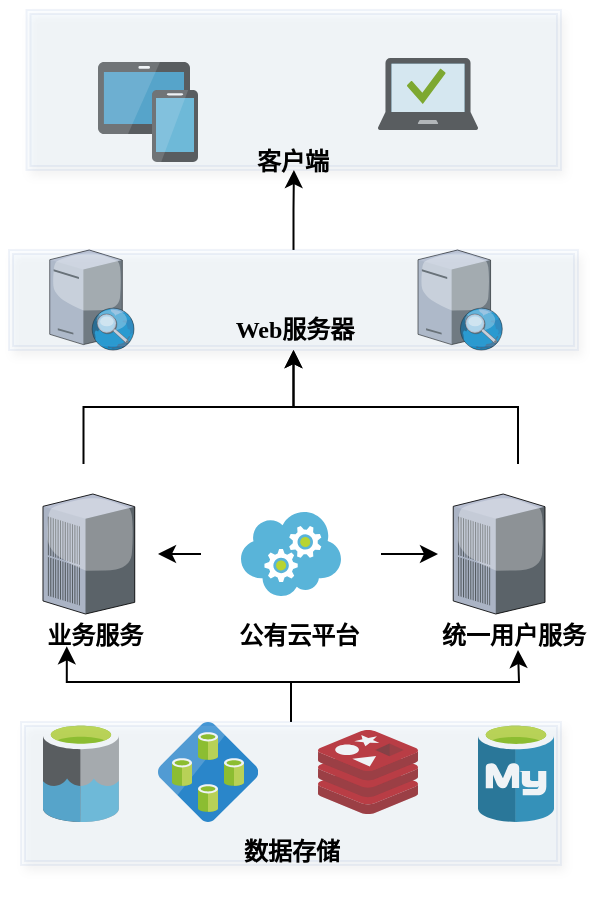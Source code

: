 <mxfile version="21.2.1" type="github">
  <diagram id="a45cf8ec-cd66-6f27-3ac3-be6e809c9e4a" name="Page-1">
    <mxGraphModel dx="1050" dy="573" grid="1" gridSize="10" guides="1" tooltips="1" connect="1" arrows="1" fold="1" page="1" pageScale="1" pageWidth="827" pageHeight="1169" background="#ffffff" math="0" shadow="0">
      <root>
        <mxCell id="0" />
        <mxCell id="1" parent="0" />
        <mxCell id="kGMbs64wiIHla8TMXnfR-173" value="" style="verticalLabelPosition=bottom;sketch=0;aspect=fixed;html=1;verticalAlign=top;strokeColor=none;align=center;outlineConnect=0;shape=mxgraph.citrix.edgesight_server;" vertex="1" parent="1">
          <mxGeometry x="165.87" y="130" width="42.5" height="50" as="geometry" />
        </mxCell>
        <mxCell id="kGMbs64wiIHla8TMXnfR-175" value="" style="verticalLabelPosition=bottom;sketch=0;aspect=fixed;html=1;verticalAlign=top;strokeColor=none;align=center;outlineConnect=0;shape=mxgraph.citrix.pbx_server;" vertex="1" parent="1">
          <mxGeometry x="162.49" y="252" width="45.88" height="60" as="geometry" />
        </mxCell>
        <mxCell id="kGMbs64wiIHla8TMXnfR-177" value="" style="image;sketch=0;aspect=fixed;html=1;points=[];align=center;fontSize=12;image=img/lib/mscae/Cache_Redis_Product.svg;" vertex="1" parent="1">
          <mxGeometry x="300" y="370" width="50" height="42" as="geometry" />
        </mxCell>
        <mxCell id="kGMbs64wiIHla8TMXnfR-178" value="" style="image;sketch=0;aspect=fixed;html=1;points=[];align=center;fontSize=12;image=img/lib/mscae/Azure_Database_for_MySQL_servers.svg;" vertex="1" parent="1">
          <mxGeometry x="380" y="366" width="38" height="50" as="geometry" />
        </mxCell>
        <mxCell id="kGMbs64wiIHla8TMXnfR-179" value="" style="image;sketch=0;aspect=fixed;html=1;points=[];align=center;fontSize=12;image=img/lib/mscae/Elastic_Database_Pools.svg;" vertex="1" parent="1">
          <mxGeometry x="220" y="366" width="50" height="50" as="geometry" />
        </mxCell>
        <mxCell id="kGMbs64wiIHla8TMXnfR-180" value="" style="image;sketch=0;aspect=fixed;html=1;points=[];align=center;fontSize=12;image=img/lib/mscae/Devices_Groups.svg;" vertex="1" parent="1">
          <mxGeometry x="190" y="36" width="50" height="50" as="geometry" />
        </mxCell>
        <mxCell id="kGMbs64wiIHla8TMXnfR-181" value="" style="image;sketch=0;aspect=fixed;html=1;points=[];align=center;fontSize=12;image=img/lib/mscae/Managed_Desktop.svg;" vertex="1" parent="1">
          <mxGeometry x="330" y="34" width="50" height="36" as="geometry" />
        </mxCell>
        <mxCell id="kGMbs64wiIHla8TMXnfR-183" value="" style="image;sketch=0;aspect=fixed;html=1;points=[];align=center;fontSize=12;image=img/lib/mscae/Data_Lake.svg;" vertex="1" parent="1">
          <mxGeometry x="162.49" y="366" width="38" height="50" as="geometry" />
        </mxCell>
        <mxCell id="kGMbs64wiIHla8TMXnfR-184" value="" style="image;sketch=0;aspect=fixed;html=1;points=[];align=center;fontSize=12;image=img/lib/mscae/Cloud_Services_Classic.svg;" vertex="1" parent="1">
          <mxGeometry x="261.5" y="261" width="50" height="42" as="geometry" />
        </mxCell>
        <mxCell id="kGMbs64wiIHla8TMXnfR-185" value="&lt;br&gt;&lt;br&gt;&lt;br&gt;&lt;br&gt;&lt;br&gt;&lt;b&gt;&lt;font face=&quot;Tahoma&quot;&gt;客户端&lt;/font&gt;&lt;/b&gt;" style="shape=ext;double=1;rounded=0;whiteSpace=wrap;html=1;shadow=1;opacity=10;fillColor=#dae8fc;strokeColor=#6c8ebf;labelBackgroundColor=none;" vertex="1" parent="1">
          <mxGeometry x="154.25" y="10" width="267.25" height="80" as="geometry" />
        </mxCell>
        <mxCell id="kGMbs64wiIHla8TMXnfR-186" value="" style="verticalLabelPosition=bottom;sketch=0;aspect=fixed;html=1;verticalAlign=top;strokeColor=none;align=center;outlineConnect=0;shape=mxgraph.citrix.edgesight_server;" vertex="1" parent="1">
          <mxGeometry x="350" y="130" width="42.5" height="50" as="geometry" />
        </mxCell>
        <mxCell id="kGMbs64wiIHla8TMXnfR-212" value="" style="edgeStyle=orthogonalEdgeStyle;rounded=0;orthogonalLoop=1;jettySize=auto;html=1;" edge="1" parent="1" source="kGMbs64wiIHla8TMXnfR-187" target="kGMbs64wiIHla8TMXnfR-185">
          <mxGeometry relative="1" as="geometry" />
        </mxCell>
        <mxCell id="kGMbs64wiIHla8TMXnfR-187" value="&lt;br&gt;&lt;br&gt;&lt;font face=&quot;Tahoma&quot;&gt;&lt;b&gt;Web服务器&lt;/b&gt;&lt;/font&gt;" style="shape=ext;double=1;rounded=0;whiteSpace=wrap;html=1;shadow=1;opacity=10;fillColor=#dae8fc;strokeColor=#6c8ebf;labelBackgroundColor=none;" vertex="1" parent="1">
          <mxGeometry x="145.5" y="130" width="284.5" height="50" as="geometry" />
        </mxCell>
        <mxCell id="kGMbs64wiIHla8TMXnfR-188" value="" style="verticalLabelPosition=bottom;sketch=0;aspect=fixed;html=1;verticalAlign=top;strokeColor=none;align=center;outlineConnect=0;shape=mxgraph.citrix.pbx_server;" vertex="1" parent="1">
          <mxGeometry x="367.62" y="252" width="45.88" height="60" as="geometry" />
        </mxCell>
        <mxCell id="kGMbs64wiIHla8TMXnfR-213" value="" style="edgeStyle=orthogonalEdgeStyle;rounded=0;orthogonalLoop=1;jettySize=auto;html=1;" edge="1" parent="1" source="kGMbs64wiIHla8TMXnfR-191" target="kGMbs64wiIHla8TMXnfR-187">
          <mxGeometry relative="1" as="geometry" />
        </mxCell>
        <mxCell id="kGMbs64wiIHla8TMXnfR-191" value="&lt;br&gt;&lt;br&gt;&lt;br&gt;&lt;br&gt;&lt;b&gt;&lt;br&gt;&amp;nbsp; &amp;nbsp; &amp;nbsp;业务服务&lt;/b&gt;" style="text;whiteSpace=wrap;html=1;" vertex="1" parent="1">
          <mxGeometry x="145.5" y="237" width="74.5" height="90" as="geometry" />
        </mxCell>
        <mxCell id="kGMbs64wiIHla8TMXnfR-214" value="" style="edgeStyle=orthogonalEdgeStyle;rounded=0;orthogonalLoop=1;jettySize=auto;html=1;" edge="1" parent="1" source="kGMbs64wiIHla8TMXnfR-193" target="kGMbs64wiIHla8TMXnfR-187">
          <mxGeometry relative="1" as="geometry" />
        </mxCell>
        <mxCell id="kGMbs64wiIHla8TMXnfR-193" value="&lt;br&gt;&lt;br&gt;&lt;br&gt;&lt;br&gt;&lt;b&gt;&lt;br&gt;统一用户服务&lt;/b&gt;" style="text;whiteSpace=wrap;html=1;" vertex="1" parent="1">
          <mxGeometry x="360" y="237" width="80" height="90" as="geometry" />
        </mxCell>
        <mxCell id="kGMbs64wiIHla8TMXnfR-210" value="" style="edgeStyle=orthogonalEdgeStyle;rounded=0;orthogonalLoop=1;jettySize=auto;html=1;" edge="1" parent="1" source="kGMbs64wiIHla8TMXnfR-194" target="kGMbs64wiIHla8TMXnfR-191">
          <mxGeometry relative="1" as="geometry" />
        </mxCell>
        <mxCell id="kGMbs64wiIHla8TMXnfR-211" value="" style="edgeStyle=orthogonalEdgeStyle;rounded=0;orthogonalLoop=1;jettySize=auto;html=1;" edge="1" parent="1" source="kGMbs64wiIHla8TMXnfR-194" target="kGMbs64wiIHla8TMXnfR-193">
          <mxGeometry relative="1" as="geometry" />
        </mxCell>
        <mxCell id="kGMbs64wiIHla8TMXnfR-194" value="&lt;br&gt;&lt;br&gt;&lt;br&gt;&lt;br&gt;&lt;b&gt;&lt;br&gt;&amp;nbsp; &amp;nbsp; &amp;nbsp;公有云平台&lt;/b&gt;" style="text;whiteSpace=wrap;html=1;" vertex="1" parent="1">
          <mxGeometry x="241.5" y="237" width="90" height="90" as="geometry" />
        </mxCell>
        <mxCell id="kGMbs64wiIHla8TMXnfR-200" style="edgeStyle=orthogonalEdgeStyle;rounded=0;orthogonalLoop=1;jettySize=auto;html=1;entryX=0.388;entryY=1.013;entryDx=0;entryDy=0;entryPerimeter=0;" edge="1" parent="1" source="kGMbs64wiIHla8TMXnfR-195" target="kGMbs64wiIHla8TMXnfR-191">
          <mxGeometry relative="1" as="geometry" />
        </mxCell>
        <mxCell id="kGMbs64wiIHla8TMXnfR-201" style="edgeStyle=orthogonalEdgeStyle;rounded=0;orthogonalLoop=1;jettySize=auto;html=1;" edge="1" parent="1" source="kGMbs64wiIHla8TMXnfR-195">
          <mxGeometry relative="1" as="geometry">
            <mxPoint x="400" y="330" as="targetPoint" />
          </mxGeometry>
        </mxCell>
        <mxCell id="kGMbs64wiIHla8TMXnfR-195" value="&lt;br&gt;&lt;br&gt;&lt;br&gt;&lt;br&gt;&lt;br&gt;&lt;font face=&quot;Tahoma&quot;&gt;&lt;b&gt;数据存储&lt;br&gt;&lt;br&gt;&lt;/b&gt;&lt;/font&gt;" style="shape=ext;double=1;rounded=0;whiteSpace=wrap;html=1;shadow=1;opacity=10;fillColor=#dae8fc;strokeColor=#6c8ebf;labelBackgroundColor=none;" vertex="1" parent="1">
          <mxGeometry x="151.5" y="366" width="270" height="71.5" as="geometry" />
        </mxCell>
      </root>
    </mxGraphModel>
  </diagram>
</mxfile>
